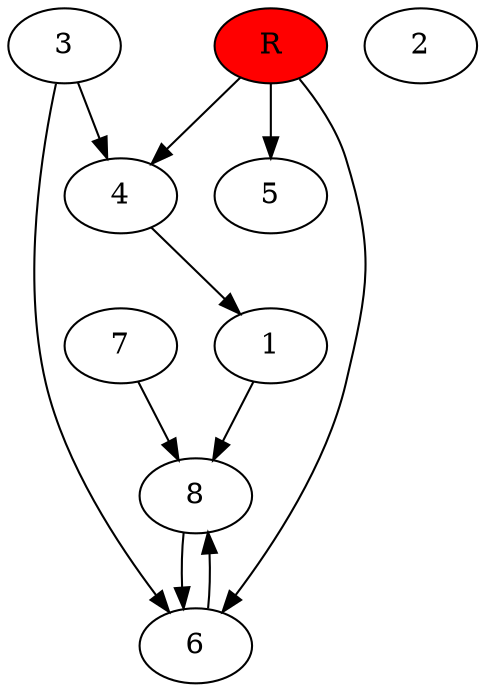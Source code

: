 digraph prb22829 {
	1
	2
	3
	4
	5
	6
	7
	8
	R [fillcolor="#ff0000" style=filled]
	1 -> 8
	3 -> 4
	3 -> 6
	4 -> 1
	6 -> 8
	7 -> 8
	8 -> 6
	R -> 4
	R -> 5
	R -> 6
}
